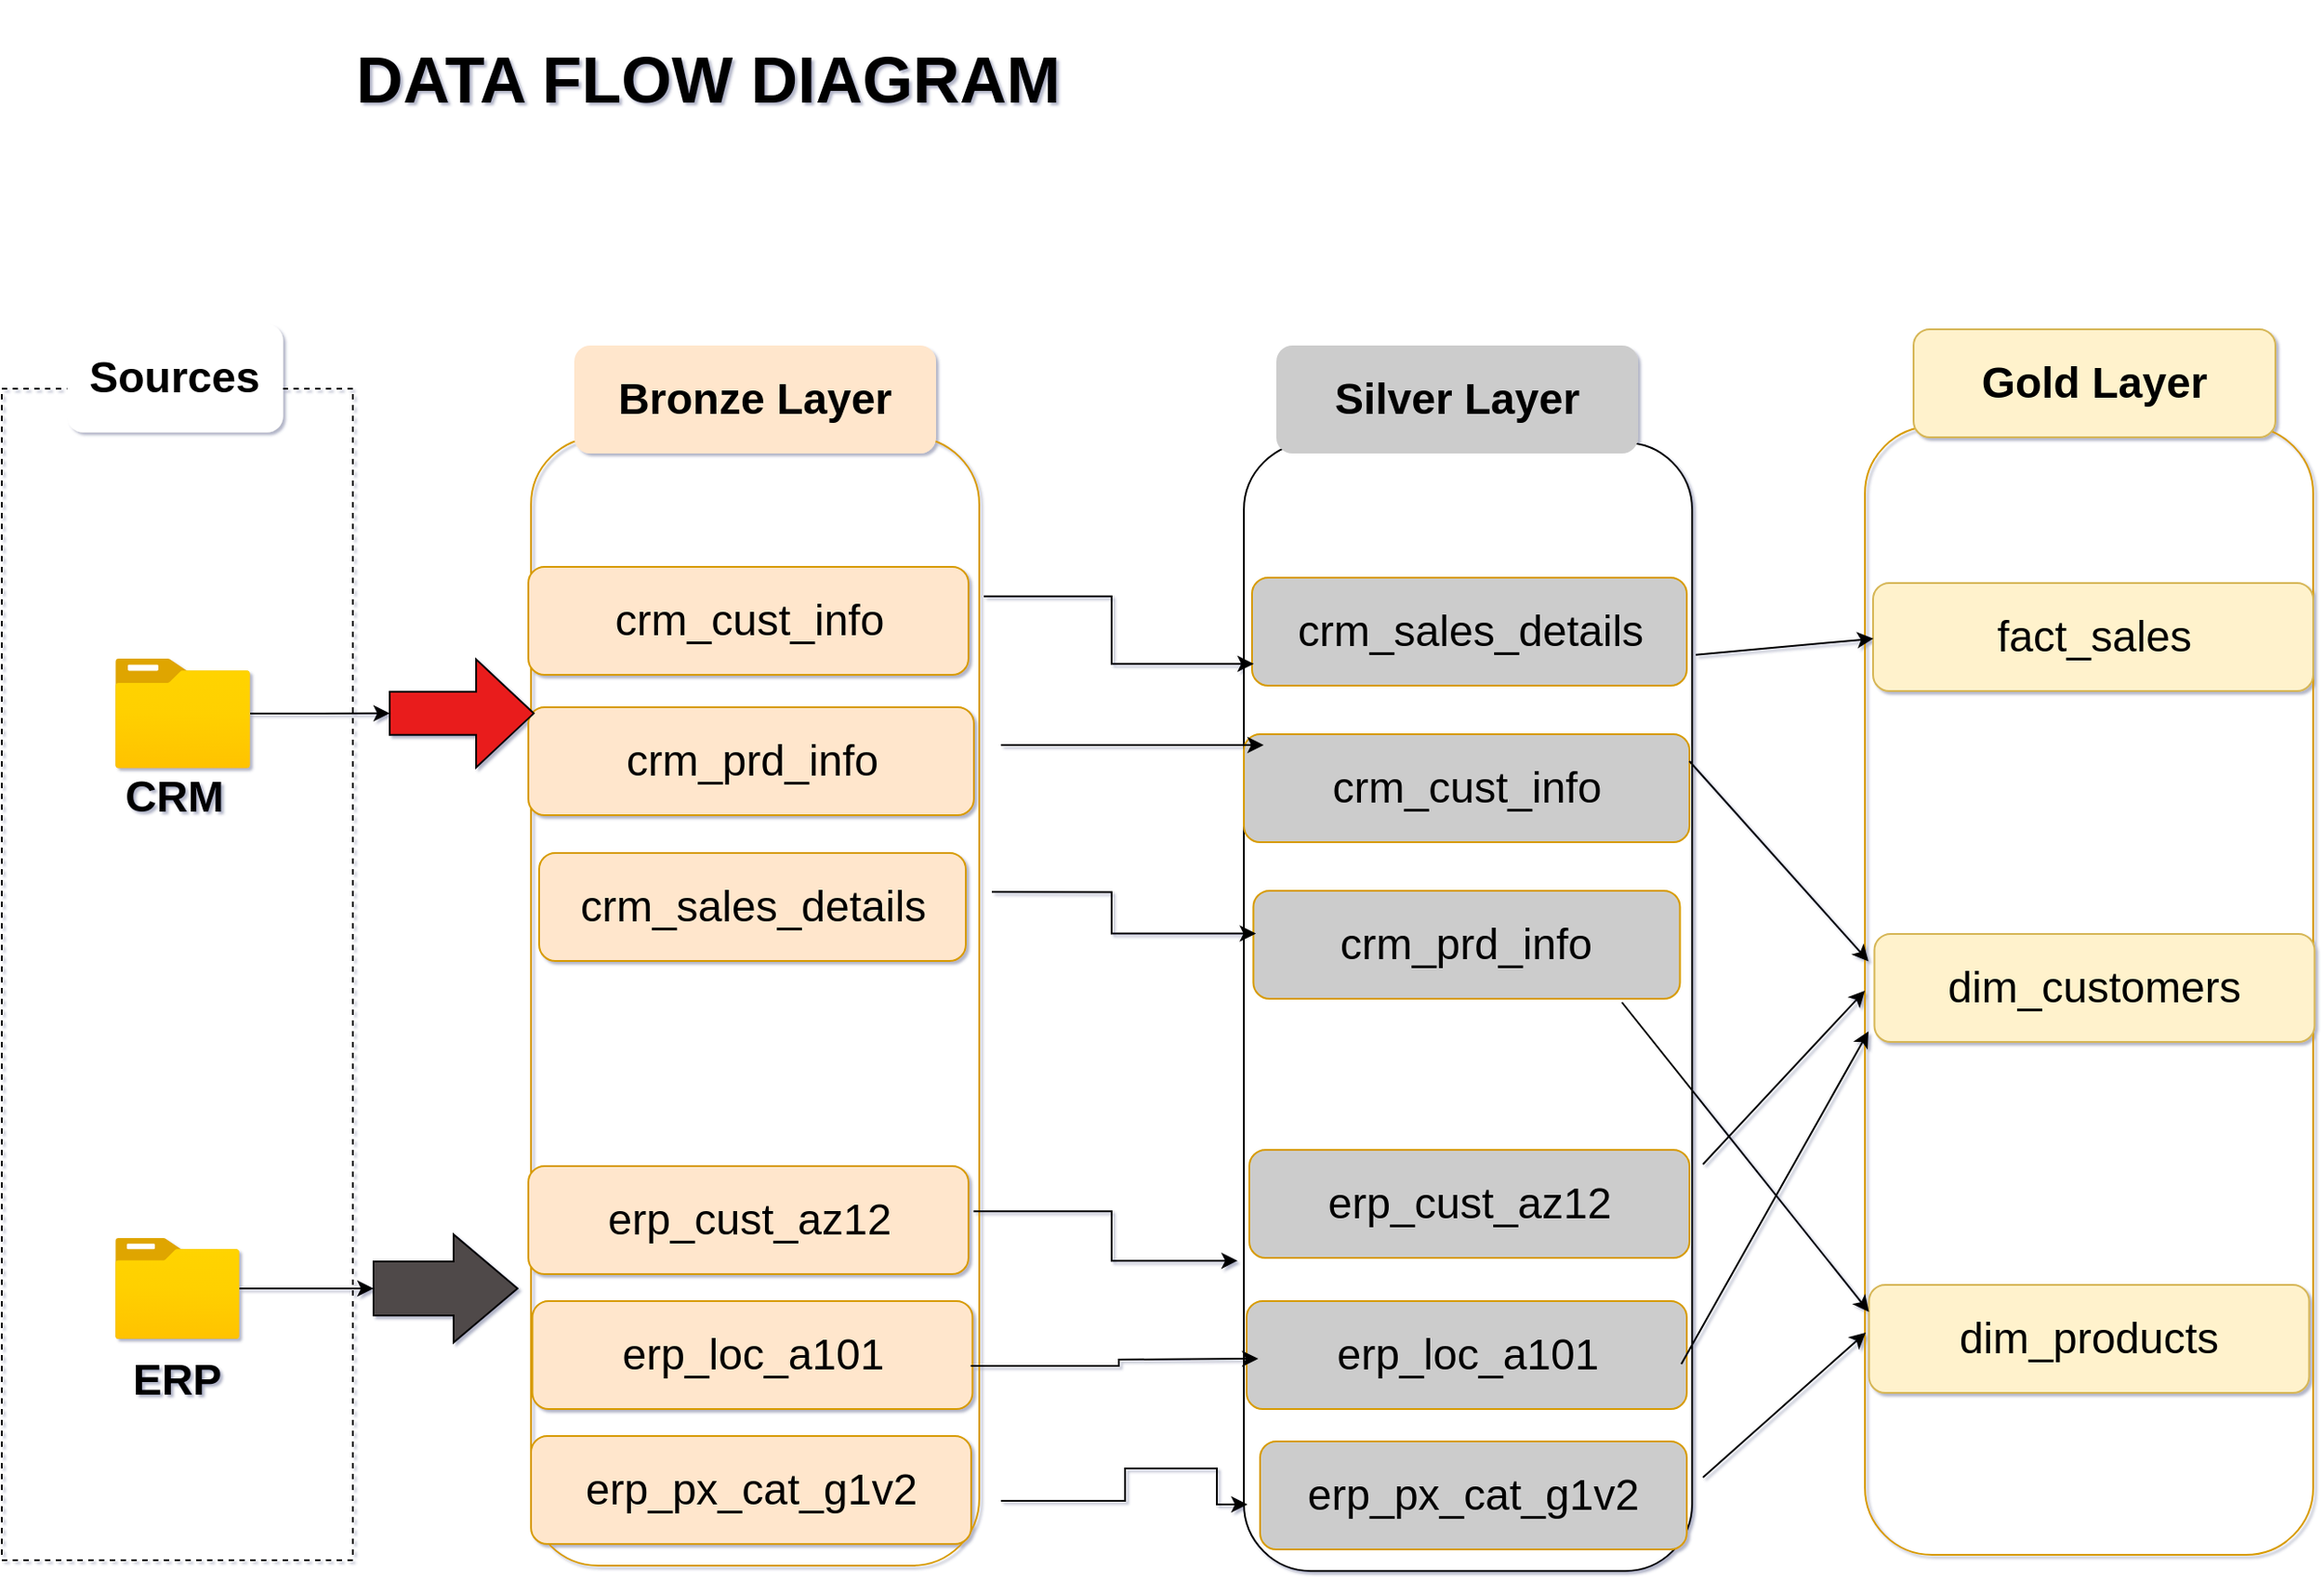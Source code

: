 <mxfile version="27.0.9">
  <diagram name="Page-1" id="DCtqNg937jw1Oj5EXc1J">
    <mxGraphModel dx="1895" dy="1138" grid="1" gridSize="3" guides="1" tooltips="1" connect="1" arrows="1" fold="1" page="1" pageScale="1" pageWidth="3300" pageHeight="2339" math="0" shadow="1">
      <root>
        <mxCell id="0" />
        <mxCell id="1" parent="0" />
        <mxCell id="0FdNUesjkK4DWLaT_RD8-1" value="" style="rounded=0;whiteSpace=wrap;html=1;fillColor=none;strokeColor=default;dashed=1;" parent="1" vertex="1">
          <mxGeometry x="102" y="273" width="195" height="651" as="geometry" />
        </mxCell>
        <mxCell id="0FdNUesjkK4DWLaT_RD8-2" value="&lt;h1&gt;Sources&lt;/h1&gt;" style="rounded=1;whiteSpace=wrap;html=1;fillColor=default;strokeColor=none;strokeWidth=0;" parent="1" vertex="1">
          <mxGeometry x="138" y="237" width="120" height="60" as="geometry" />
        </mxCell>
        <mxCell id="0FdNUesjkK4DWLaT_RD8-38" value="" style="edgeStyle=orthogonalEdgeStyle;rounded=0;orthogonalLoop=1;jettySize=auto;html=1;" parent="1" source="0FdNUesjkK4DWLaT_RD8-3" target="0FdNUesjkK4DWLaT_RD8-37" edge="1">
          <mxGeometry relative="1" as="geometry" />
        </mxCell>
        <mxCell id="0FdNUesjkK4DWLaT_RD8-3" value="" style="image;aspect=fixed;html=1;points=[];align=center;fontSize=12;image=img/lib/azure2/general/Folder_Blank.svg;" parent="1" vertex="1">
          <mxGeometry x="165" y="423" width="75" height="60.87" as="geometry" />
        </mxCell>
        <mxCell id="0FdNUesjkK4DWLaT_RD8-41" value="" style="edgeStyle=orthogonalEdgeStyle;rounded=0;orthogonalLoop=1;jettySize=auto;html=1;" parent="1" source="0FdNUesjkK4DWLaT_RD8-4" target="0FdNUesjkK4DWLaT_RD8-40" edge="1">
          <mxGeometry relative="1" as="geometry" />
        </mxCell>
        <mxCell id="0FdNUesjkK4DWLaT_RD8-4" value="" style="image;aspect=fixed;html=1;points=[];align=center;fontSize=12;image=img/lib/azure2/general/Folder_Blank.svg;" parent="1" vertex="1">
          <mxGeometry x="165" y="745" width="69" height="56.0" as="geometry" />
        </mxCell>
        <mxCell id="0FdNUesjkK4DWLaT_RD8-5" value="&lt;font style=&quot;font-size: 24px;&quot;&gt;CRM&lt;/font&gt;&lt;div&gt;&lt;span&gt;&lt;br&gt;&lt;/span&gt;&lt;/div&gt;" style="text;html=1;align=center;verticalAlign=middle;whiteSpace=wrap;rounded=0;fontStyle=1" parent="1" vertex="1">
          <mxGeometry x="132" y="492" width="132" height="30" as="geometry" />
        </mxCell>
        <mxCell id="0FdNUesjkK4DWLaT_RD8-6" value="&lt;b&gt;&lt;font style=&quot;font-size: 24px;&quot;&gt;ERP&lt;/font&gt;&lt;/b&gt;" style="text;html=1;align=center;verticalAlign=middle;whiteSpace=wrap;rounded=0;" parent="1" vertex="1">
          <mxGeometry x="135" y="801" width="129" height="45" as="geometry" />
        </mxCell>
        <mxCell id="0FdNUesjkK4DWLaT_RD8-7" value="" style="rounded=1;whiteSpace=wrap;html=1;fillColor=none;strokeColor=#d79b00;" parent="1" vertex="1">
          <mxGeometry x="396" y="300" width="249" height="627" as="geometry" />
        </mxCell>
        <mxCell id="0FdNUesjkK4DWLaT_RD8-10" value="&lt;b&gt;&lt;font style=&quot;font-size: 24px;&quot;&gt;Bronze Layer&lt;/font&gt;&lt;/b&gt;" style="rounded=1;whiteSpace=wrap;html=1;strokeColor=none;fillColor=#ffe6cc;" parent="1" vertex="1">
          <mxGeometry x="420" y="249" width="201" height="60" as="geometry" />
        </mxCell>
        <mxCell id="0FdNUesjkK4DWLaT_RD8-11" value="&lt;font style=&quot;font-size: 24px;&quot;&gt;crm_cust_info&lt;/font&gt;" style="rounded=1;whiteSpace=wrap;html=1;strokeColor=#d79b00;fillColor=#ffe6cc;" parent="1" vertex="1">
          <mxGeometry x="394.5" y="372" width="244.5" height="60" as="geometry" />
        </mxCell>
        <mxCell id="0FdNUesjkK4DWLaT_RD8-12" value="&lt;font style=&quot;font-size: 24px;&quot;&gt;crm_prd_info&lt;/font&gt;" style="rounded=1;whiteSpace=wrap;html=1;strokeColor=#d79b00;fillColor=#ffe6cc;" parent="1" vertex="1">
          <mxGeometry x="394.5" y="450" width="247.5" height="60" as="geometry" />
        </mxCell>
        <mxCell id="0FdNUesjkK4DWLaT_RD8-13" value="&lt;font style=&quot;font-size: 24px;&quot;&gt;crm_sales_details&lt;/font&gt;" style="rounded=1;whiteSpace=wrap;html=1;strokeColor=#d79b00;fillColor=#ffe6cc;" parent="1" vertex="1">
          <mxGeometry x="400.5" y="531" width="237" height="60" as="geometry" />
        </mxCell>
        <mxCell id="0FdNUesjkK4DWLaT_RD8-14" value="&lt;font style=&quot;font-size: 24px;&quot;&gt;erp_cust_az12&lt;/font&gt;" style="rounded=1;whiteSpace=wrap;html=1;strokeColor=#d79b00;fillColor=#ffe6cc;" parent="1" vertex="1">
          <mxGeometry x="394.5" y="705" width="244.5" height="60" as="geometry" />
        </mxCell>
        <mxCell id="0FdNUesjkK4DWLaT_RD8-15" value="&lt;font style=&quot;font-size: 24px;&quot;&gt;erp_loc_a101&lt;/font&gt;" style="rounded=1;whiteSpace=wrap;html=1;strokeColor=#d79b00;fillColor=#ffe6cc;" parent="1" vertex="1">
          <mxGeometry x="396.75" y="780" width="244.5" height="60" as="geometry" />
        </mxCell>
        <mxCell id="0FdNUesjkK4DWLaT_RD8-16" value="&lt;font style=&quot;font-size: 24px;&quot;&gt;erp_px_cat_g1v2&lt;/font&gt;" style="rounded=1;whiteSpace=wrap;html=1;strokeColor=#d79b00;fillColor=#ffe6cc;" parent="1" vertex="1">
          <mxGeometry x="396" y="855" width="244.5" height="60" as="geometry" />
        </mxCell>
        <mxCell id="0FdNUesjkK4DWLaT_RD8-37" value="" style="shape=singleArrow;whiteSpace=wrap;html=1;arrowWidth=0.4;arrowSize=0.4;verticalAlign=top;labelBackgroundColor=default;fillColor=light-dark(#e91c1c, #ededed);" parent="1" vertex="1">
          <mxGeometry x="317.5" y="423.435" width="80" height="60" as="geometry" />
        </mxCell>
        <mxCell id="0FdNUesjkK4DWLaT_RD8-40" value="" style="shape=singleArrow;whiteSpace=wrap;html=1;arrowWidth=0.5;arrowSize=0.444;verticalAlign=top;labelBackgroundColor=default;fillColor=light-dark(#504949, #ededed);" parent="1" vertex="1">
          <mxGeometry x="308.5" y="743" width="80" height="60" as="geometry" />
        </mxCell>
        <mxCell id="ftbnUxs4nPD-9UF9T1ru-1" value="" style="rounded=1;whiteSpace=wrap;html=1;" parent="1" vertex="1">
          <mxGeometry x="792" y="303" width="249" height="627" as="geometry" />
        </mxCell>
        <mxCell id="ftbnUxs4nPD-9UF9T1ru-2" value="&lt;font style=&quot;font-size: 24px;&quot;&gt;crm_sales_details&lt;/font&gt;" style="rounded=1;whiteSpace=wrap;html=1;strokeColor=#d79b00;fillColor=#CCCCCC;" parent="1" vertex="1">
          <mxGeometry x="796.5" y="378" width="241.5" height="60" as="geometry" />
        </mxCell>
        <mxCell id="ftbnUxs4nPD-9UF9T1ru-3" value="&lt;font style=&quot;font-size: 24px;&quot;&gt;crm_cust_info&lt;/font&gt;" style="rounded=1;whiteSpace=wrap;html=1;strokeColor=#d79b00;fillColor=#CCCCCC;" parent="1" vertex="1">
          <mxGeometry x="792" y="465" width="247.5" height="60" as="geometry" />
        </mxCell>
        <mxCell id="ftbnUxs4nPD-9UF9T1ru-4" value="&lt;font style=&quot;font-size: 24px;&quot;&gt;crm_prd_info&lt;/font&gt;" style="rounded=1;whiteSpace=wrap;html=1;strokeColor=#d79b00;fillColor=#CCCCCC;" parent="1" vertex="1">
          <mxGeometry x="797.25" y="552" width="237" height="60" as="geometry" />
        </mxCell>
        <mxCell id="ftbnUxs4nPD-9UF9T1ru-5" value="&lt;font style=&quot;font-size: 24px;&quot;&gt;erp_cust_az12&lt;/font&gt;" style="rounded=1;whiteSpace=wrap;html=1;strokeColor=#d79b00;fillColor=#CCCCCC;" parent="1" vertex="1">
          <mxGeometry x="795" y="696" width="244.5" height="60" as="geometry" />
        </mxCell>
        <mxCell id="ftbnUxs4nPD-9UF9T1ru-6" value="&lt;font style=&quot;font-size: 24px;&quot;&gt;erp_loc_a101&lt;/font&gt;" style="rounded=1;whiteSpace=wrap;html=1;strokeColor=#d79b00;fillColor=#CCCCCC;" parent="1" vertex="1">
          <mxGeometry x="793.5" y="780" width="244.5" height="60" as="geometry" />
        </mxCell>
        <mxCell id="ftbnUxs4nPD-9UF9T1ru-7" value="&lt;font style=&quot;font-size: 24px;&quot;&gt;erp_px_cat_g1v2&lt;/font&gt;" style="rounded=1;whiteSpace=wrap;html=1;strokeColor=#d79b00;fillColor=#CCCCCC;shadow=0;" parent="1" vertex="1">
          <mxGeometry x="801" y="858" width="237" height="60" as="geometry" />
        </mxCell>
        <mxCell id="ftbnUxs4nPD-9UF9T1ru-8" value="&lt;b&gt;&lt;font style=&quot;font-size: 24px;&quot;&gt;Silver Layer&lt;/font&gt;&lt;/b&gt;" style="rounded=1;whiteSpace=wrap;html=1;strokeColor=none;fillColor=#CCCCCC;" parent="1" vertex="1">
          <mxGeometry x="810" y="249" width="201" height="60" as="geometry" />
        </mxCell>
        <mxCell id="ftbnUxs4nPD-9UF9T1ru-17" value="" style="edgeStyle=orthogonalEdgeStyle;rounded=0;orthogonalLoop=1;jettySize=auto;html=1;entryX=0.022;entryY=0.196;entryDx=0;entryDy=0;entryPerimeter=0;exitX=1.01;exitY=0.141;exitDx=0;exitDy=0;exitPerimeter=0;" parent="1" source="0FdNUesjkK4DWLaT_RD8-7" target="ftbnUxs4nPD-9UF9T1ru-1" edge="1">
          <mxGeometry relative="1" as="geometry">
            <mxPoint x="660" y="426" as="sourcePoint" />
            <mxPoint x="738" y="426" as="targetPoint" />
          </mxGeometry>
        </mxCell>
        <mxCell id="ftbnUxs4nPD-9UF9T1ru-18" value="" style="edgeStyle=orthogonalEdgeStyle;rounded=0;orthogonalLoop=1;jettySize=auto;html=1;entryX=-0.014;entryY=0.725;entryDx=0;entryDy=0;entryPerimeter=0;exitX=0.987;exitY=0.686;exitDx=0;exitDy=0;exitPerimeter=0;" parent="1" source="0FdNUesjkK4DWLaT_RD8-7" target="ftbnUxs4nPD-9UF9T1ru-1" edge="1">
          <mxGeometry relative="1" as="geometry">
            <mxPoint x="687" y="756" as="sourcePoint" />
            <mxPoint x="765" y="756" as="targetPoint" />
          </mxGeometry>
        </mxCell>
        <mxCell id="ftbnUxs4nPD-9UF9T1ru-19" value="&lt;h1&gt;&lt;font style=&quot;font-size: 36px;&quot;&gt;DATA FLOW DIAGRAM&lt;/font&gt;&lt;/h1&gt;" style="text;html=1;align=center;verticalAlign=middle;resizable=0;points=[];autosize=1;strokeColor=none;fillColor=none;" parent="1" vertex="1">
          <mxGeometry x="288" y="57" width="411" height="87" as="geometry" />
        </mxCell>
        <mxCell id="ftbnUxs4nPD-9UF9T1ru-20" value="" style="edgeStyle=orthogonalEdgeStyle;rounded=0;orthogonalLoop=1;jettySize=auto;html=1;entryX=0.022;entryY=0.196;entryDx=0;entryDy=0;entryPerimeter=0;" parent="1" edge="1">
          <mxGeometry relative="1" as="geometry">
            <mxPoint x="657" y="471" as="sourcePoint" />
            <mxPoint x="803" y="471" as="targetPoint" />
          </mxGeometry>
        </mxCell>
        <mxCell id="ftbnUxs4nPD-9UF9T1ru-21" value="" style="edgeStyle=orthogonalEdgeStyle;rounded=0;orthogonalLoop=1;jettySize=auto;html=1;entryX=0.027;entryY=0.435;entryDx=0;entryDy=0;entryPerimeter=0;exitX=1.028;exitY=0.403;exitDx=0;exitDy=0;exitPerimeter=0;" parent="1" source="0FdNUesjkK4DWLaT_RD8-7" target="ftbnUxs4nPD-9UF9T1ru-1" edge="1">
          <mxGeometry relative="1" as="geometry">
            <mxPoint x="666" y="552" as="sourcePoint" />
            <mxPoint x="803" y="552" as="targetPoint" />
          </mxGeometry>
        </mxCell>
        <mxCell id="ftbnUxs4nPD-9UF9T1ru-23" value="" style="edgeStyle=orthogonalEdgeStyle;rounded=0;orthogonalLoop=1;jettySize=auto;html=1;entryX=-0.014;entryY=0.725;entryDx=0;entryDy=0;entryPerimeter=0;exitX=0.981;exitY=0.823;exitDx=0;exitDy=0;exitPerimeter=0;" parent="1" source="0FdNUesjkK4DWLaT_RD8-7" edge="1">
          <mxGeometry relative="1" as="geometry">
            <mxPoint x="663" y="810" as="sourcePoint" />
            <mxPoint x="800" y="812" as="targetPoint" />
          </mxGeometry>
        </mxCell>
        <mxCell id="ftbnUxs4nPD-9UF9T1ru-25" value="" style="edgeStyle=orthogonalEdgeStyle;rounded=0;orthogonalLoop=1;jettySize=auto;html=1;entryX=-0.014;entryY=0.725;entryDx=0;entryDy=0;entryPerimeter=0;exitX=1.028;exitY=0.728;exitDx=0;exitDy=0;exitPerimeter=0;" parent="1" edge="1">
          <mxGeometry relative="1" as="geometry">
            <mxPoint x="657" y="891" as="sourcePoint" />
            <mxPoint x="794" y="893" as="targetPoint" />
            <Array as="points">
              <mxPoint x="726" y="891" />
              <mxPoint x="726" y="873" />
              <mxPoint x="777" y="873" />
              <mxPoint x="777" y="893" />
            </Array>
          </mxGeometry>
        </mxCell>
        <mxCell id="9_9FMVOVELjHDbtJSJ9d-1" value="" style="rounded=1;whiteSpace=wrap;html=1;fillColor=none;strokeColor=#d79b00;" vertex="1" parent="1">
          <mxGeometry x="1137" y="294" width="249" height="627" as="geometry" />
        </mxCell>
        <mxCell id="9_9FMVOVELjHDbtJSJ9d-2" value="&lt;b&gt;&lt;font style=&quot;font-size: 24px;&quot;&gt;Gold Layer&lt;/font&gt;&lt;/b&gt;" style="rounded=1;whiteSpace=wrap;html=1;strokeColor=#d6b656;fillColor=#fff2cc;" vertex="1" parent="1">
          <mxGeometry x="1164" y="240" width="201" height="60" as="geometry" />
        </mxCell>
        <mxCell id="9_9FMVOVELjHDbtJSJ9d-3" value="&lt;font style=&quot;font-size: 24px;&quot;&gt;fact_sales&lt;/font&gt;" style="rounded=1;whiteSpace=wrap;html=1;strokeColor=#d6b656;fillColor=#fff2cc;" vertex="1" parent="1">
          <mxGeometry x="1141.5" y="381" width="244.5" height="60" as="geometry" />
        </mxCell>
        <mxCell id="9_9FMVOVELjHDbtJSJ9d-4" value="&lt;font style=&quot;font-size: 24px;&quot;&gt;dim_customers&lt;/font&gt;" style="rounded=1;whiteSpace=wrap;html=1;strokeColor=#d6b656;fillColor=#fff2cc;" vertex="1" parent="1">
          <mxGeometry x="1142.25" y="576" width="244.5" height="60" as="geometry" />
        </mxCell>
        <mxCell id="9_9FMVOVELjHDbtJSJ9d-5" value="&lt;font style=&quot;font-size: 24px;&quot;&gt;dim_products&lt;/font&gt;" style="rounded=1;whiteSpace=wrap;html=1;strokeColor=#d6b656;fillColor=#fff2cc;" vertex="1" parent="1">
          <mxGeometry x="1139.25" y="771" width="244.5" height="60" as="geometry" />
        </mxCell>
        <mxCell id="9_9FMVOVELjHDbtJSJ9d-11" value="" style="endArrow=classic;html=1;rounded=0;entryX=0.019;entryY=0.188;entryDx=0;entryDy=0;entryPerimeter=0;exitX=1.008;exitY=0.188;exitDx=0;exitDy=0;exitPerimeter=0;" edge="1" parent="1" source="ftbnUxs4nPD-9UF9T1ru-1" target="9_9FMVOVELjHDbtJSJ9d-1">
          <mxGeometry width="50" height="50" relative="1" as="geometry">
            <mxPoint x="1038" y="530" as="sourcePoint" />
            <mxPoint x="1088" y="480" as="targetPoint" />
            <Array as="points" />
          </mxGeometry>
        </mxCell>
        <mxCell id="9_9FMVOVELjHDbtJSJ9d-12" value="" style="endArrow=classic;html=1;rounded=0;exitX=1;exitY=0.25;exitDx=0;exitDy=0;entryX=0.008;entryY=0.474;entryDx=0;entryDy=0;entryPerimeter=0;jumpStyle=gap;" edge="1" parent="1" source="ftbnUxs4nPD-9UF9T1ru-3" target="9_9FMVOVELjHDbtJSJ9d-1">
          <mxGeometry width="50" height="50" relative="1" as="geometry">
            <mxPoint x="1059" y="509" as="sourcePoint" />
            <mxPoint x="1109" y="459" as="targetPoint" />
          </mxGeometry>
        </mxCell>
        <mxCell id="9_9FMVOVELjHDbtJSJ9d-14" value="" style="endArrow=classic;html=1;rounded=0;entryX=0;entryY=0.5;entryDx=0;entryDy=0;jumpStyle=gap;" edge="1" parent="1" target="9_9FMVOVELjHDbtJSJ9d-1">
          <mxGeometry width="50" height="50" relative="1" as="geometry">
            <mxPoint x="1047" y="704" as="sourcePoint" />
            <mxPoint x="1097" y="654" as="targetPoint" />
          </mxGeometry>
        </mxCell>
        <mxCell id="9_9FMVOVELjHDbtJSJ9d-16" value="" style="endArrow=classic;html=1;rounded=0;entryX=0.008;entryY=0.536;entryDx=0;entryDy=0;entryPerimeter=0;jumpStyle=gap;" edge="1" parent="1" target="9_9FMVOVELjHDbtJSJ9d-1">
          <mxGeometry width="50" height="50" relative="1" as="geometry">
            <mxPoint x="1035" y="815" as="sourcePoint" />
            <mxPoint x="1085" y="765" as="targetPoint" />
          </mxGeometry>
        </mxCell>
        <mxCell id="9_9FMVOVELjHDbtJSJ9d-20" value="" style="endArrow=classic;html=1;rounded=0;entryX=0.002;entryY=0.803;entryDx=0;entryDy=0;entryPerimeter=0;" edge="1" parent="1" target="9_9FMVOVELjHDbtJSJ9d-1">
          <mxGeometry width="50" height="50" relative="1" as="geometry">
            <mxPoint x="1047" y="878" as="sourcePoint" />
            <mxPoint x="1097" y="828" as="targetPoint" />
          </mxGeometry>
        </mxCell>
        <mxCell id="9_9FMVOVELjHDbtJSJ9d-23" value="" style="endArrow=classic;html=1;rounded=0;entryX=0;entryY=0.25;entryDx=0;entryDy=0;" edge="1" parent="1" target="9_9FMVOVELjHDbtJSJ9d-5">
          <mxGeometry width="50" height="50" relative="1" as="geometry">
            <mxPoint x="1002" y="614" as="sourcePoint" />
            <mxPoint x="1052" y="564" as="targetPoint" />
          </mxGeometry>
        </mxCell>
      </root>
    </mxGraphModel>
  </diagram>
</mxfile>
